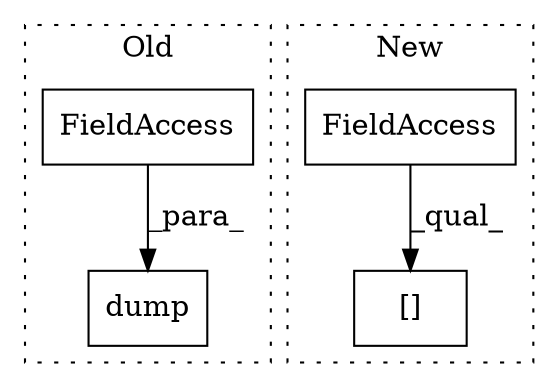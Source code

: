 digraph G {
subgraph cluster0 {
1 [label="dump" a="32" s="4295,4311" l="5,1" shape="box"];
4 [label="FieldAccess" a="22" s="4300" l="9" shape="box"];
label = "Old";
style="dotted";
}
subgraph cluster1 {
2 [label="[]" a="2" s="3667,3687" l="19,1" shape="box"];
3 [label="FieldAccess" a="22" s="3667" l="18" shape="box"];
label = "New";
style="dotted";
}
3 -> 2 [label="_qual_"];
4 -> 1 [label="_para_"];
}